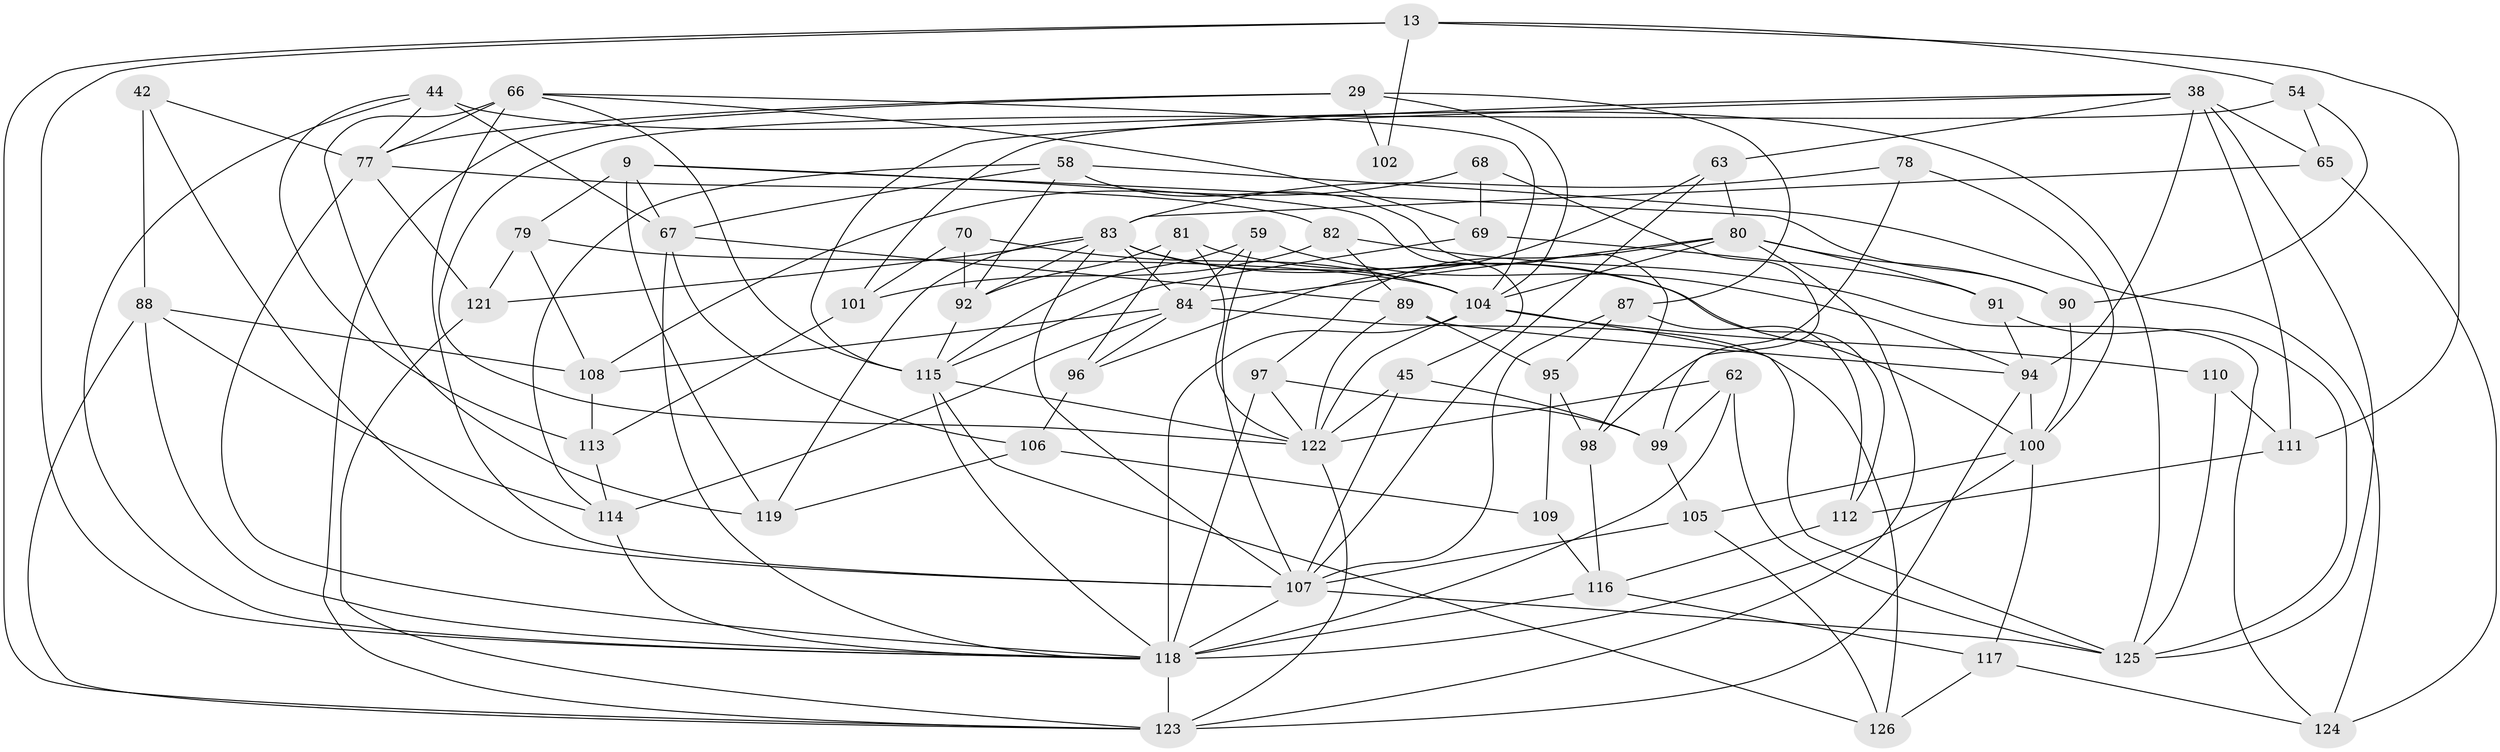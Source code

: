 // original degree distribution, {4: 1.0}
// Generated by graph-tools (version 1.1) at 2025/58/03/09/25 04:58:32]
// undirected, 63 vertices, 160 edges
graph export_dot {
graph [start="1"]
  node [color=gray90,style=filled];
  9 [super="+8"];
  13 [super="+6"];
  29 [super="+10"];
  38 [super="+24"];
  42;
  44 [super="+20"];
  45;
  54;
  58 [super="+26"];
  59;
  62;
  63;
  65;
  66 [super="+51"];
  67 [super="+55"];
  68;
  69;
  70;
  77 [super="+64"];
  78;
  79 [super="+33+48"];
  80 [super="+3+4"];
  81;
  82 [super="+61"];
  83 [super="+53+73"];
  84 [super="+32"];
  87;
  88 [super="+1"];
  89 [super="+7+60"];
  90;
  91;
  92 [super="+35"];
  94 [super="+14+21"];
  95;
  96;
  97;
  98 [super="+23"];
  99 [super="+19"];
  100 [super="+50+71"];
  101;
  102;
  104 [super="+17+43+86"];
  105;
  106;
  107 [super="+27+74+30+103"];
  108 [super="+75"];
  109;
  110;
  111;
  112;
  113;
  114 [super="+47"];
  115 [super="+72"];
  116 [super="+2"];
  117;
  118 [super="+12+22+41+76"];
  119;
  121 [super="+57"];
  122 [super="+93+37"];
  123 [super="+120"];
  124;
  125 [super="+46"];
  126;
  9 -- 119;
  9 -- 45;
  9 -- 90;
  9 -- 79 [weight=2];
  9 -- 67;
  13 -- 111;
  13 -- 102 [weight=2];
  13 -- 54;
  13 -- 123;
  13 -- 118;
  29 -- 77;
  29 -- 102 [weight=2];
  29 -- 87;
  29 -- 104;
  29 -- 123;
  38 -- 65;
  38 -- 94 [weight=2];
  38 -- 101;
  38 -- 63;
  38 -- 111;
  38 -- 125;
  38 -- 115;
  42 -- 88 [weight=2];
  42 -- 77;
  42 -- 107;
  44 -- 113;
  44 -- 77;
  44 -- 118;
  44 -- 67 [weight=2];
  44 -- 125;
  45 -- 99;
  45 -- 122;
  45 -- 107;
  54 -- 122;
  54 -- 65;
  54 -- 90;
  58 -- 92;
  58 -- 114;
  58 -- 98 [weight=2];
  58 -- 67;
  58 -- 124;
  59 -- 84;
  59 -- 94;
  59 -- 107;
  59 -- 115;
  62 -- 125;
  62 -- 99;
  62 -- 122;
  62 -- 118;
  63 -- 80;
  63 -- 96;
  63 -- 107;
  65 -- 124;
  65 -- 83;
  66 -- 119;
  66 -- 115;
  66 -- 107;
  66 -- 104;
  66 -- 77;
  66 -- 69;
  67 -- 106;
  67 -- 89 [weight=2];
  67 -- 118;
  68 -- 69;
  68 -- 99 [weight=2];
  68 -- 108;
  69 -- 91;
  69 -- 115;
  70 -- 101;
  70 -- 92 [weight=2];
  70 -- 104;
  77 -- 82 [weight=2];
  77 -- 121;
  77 -- 118;
  78 -- 98 [weight=2];
  78 -- 83;
  78 -- 100;
  79 -- 108 [weight=2];
  79 -- 104 [weight=2];
  79 -- 121 [weight=2];
  80 -- 97;
  80 -- 90;
  80 -- 91;
  80 -- 84 [weight=2];
  80 -- 104;
  80 -- 123;
  81 -- 112;
  81 -- 96;
  81 -- 92;
  81 -- 122;
  82 -- 124;
  82 -- 89 [weight=2];
  82 -- 101;
  83 -- 107;
  83 -- 119;
  83 -- 104;
  83 -- 121 [weight=2];
  83 -- 92;
  83 -- 84;
  83 -- 100;
  84 -- 108;
  84 -- 96;
  84 -- 126;
  84 -- 114;
  87 -- 95;
  87 -- 112;
  87 -- 107;
  88 -- 123;
  88 -- 114;
  88 -- 108;
  88 -- 118;
  89 -- 122 [weight=2];
  89 -- 95;
  89 -- 94;
  90 -- 100;
  91 -- 94;
  91 -- 125;
  92 -- 115;
  94 -- 123 [weight=2];
  94 -- 100;
  95 -- 109;
  95 -- 98;
  96 -- 106;
  97 -- 99;
  97 -- 118;
  97 -- 122;
  98 -- 116;
  99 -- 105;
  100 -- 117;
  100 -- 118 [weight=2];
  100 -- 105;
  101 -- 113;
  104 -- 110 [weight=2];
  104 -- 122;
  104 -- 125;
  104 -- 118 [weight=3];
  105 -- 126;
  105 -- 107;
  106 -- 119;
  106 -- 109;
  107 -- 125 [weight=2];
  107 -- 118 [weight=2];
  108 -- 113;
  109 -- 116 [weight=2];
  110 -- 111;
  110 -- 125;
  111 -- 112;
  112 -- 116;
  113 -- 114;
  114 -- 118 [weight=2];
  115 -- 122;
  115 -- 126;
  115 -- 118;
  116 -- 117;
  116 -- 118;
  117 -- 126;
  117 -- 124;
  118 -- 123 [weight=2];
  121 -- 123;
  122 -- 123;
}
